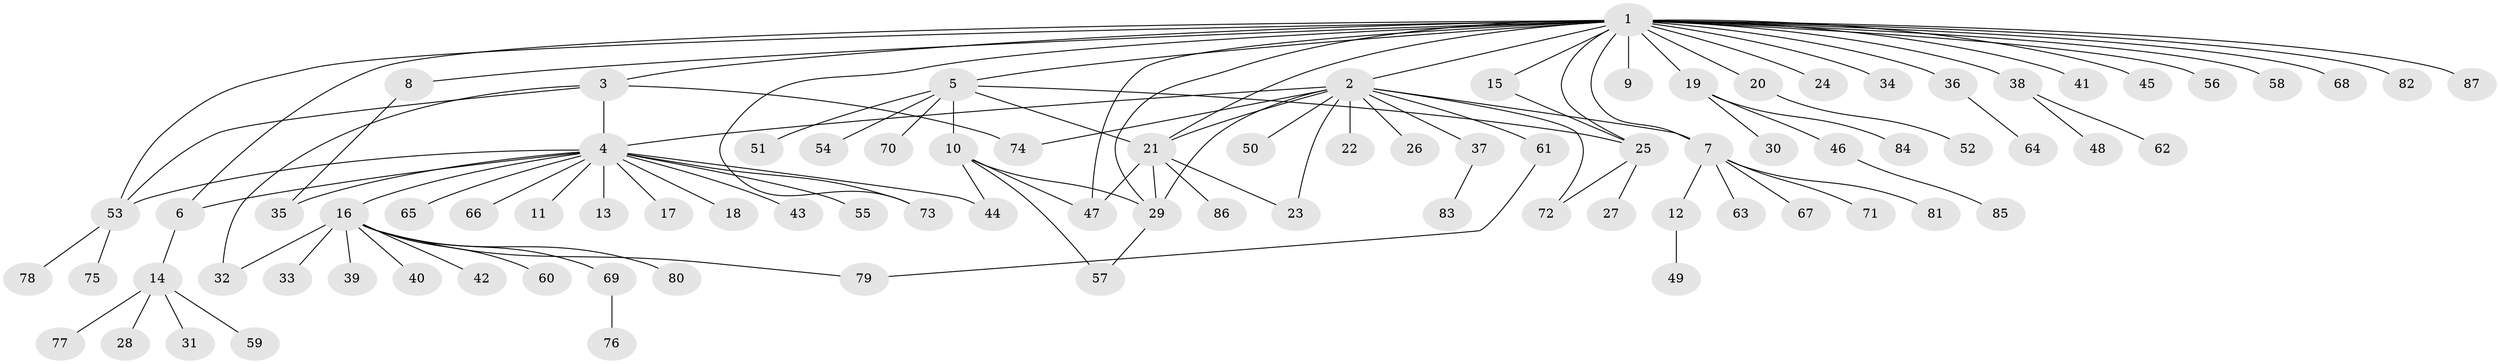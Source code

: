 // Generated by graph-tools (version 1.1) at 2025/11/02/27/25 16:11:10]
// undirected, 87 vertices, 109 edges
graph export_dot {
graph [start="1"]
  node [color=gray90,style=filled];
  1;
  2;
  3;
  4;
  5;
  6;
  7;
  8;
  9;
  10;
  11;
  12;
  13;
  14;
  15;
  16;
  17;
  18;
  19;
  20;
  21;
  22;
  23;
  24;
  25;
  26;
  27;
  28;
  29;
  30;
  31;
  32;
  33;
  34;
  35;
  36;
  37;
  38;
  39;
  40;
  41;
  42;
  43;
  44;
  45;
  46;
  47;
  48;
  49;
  50;
  51;
  52;
  53;
  54;
  55;
  56;
  57;
  58;
  59;
  60;
  61;
  62;
  63;
  64;
  65;
  66;
  67;
  68;
  69;
  70;
  71;
  72;
  73;
  74;
  75;
  76;
  77;
  78;
  79;
  80;
  81;
  82;
  83;
  84;
  85;
  86;
  87;
  1 -- 2;
  1 -- 3;
  1 -- 5;
  1 -- 6;
  1 -- 7;
  1 -- 8;
  1 -- 9;
  1 -- 15;
  1 -- 19;
  1 -- 20;
  1 -- 21;
  1 -- 24;
  1 -- 25;
  1 -- 29;
  1 -- 34;
  1 -- 36;
  1 -- 38;
  1 -- 41;
  1 -- 45;
  1 -- 47;
  1 -- 53;
  1 -- 56;
  1 -- 58;
  1 -- 68;
  1 -- 73;
  1 -- 82;
  1 -- 87;
  2 -- 4;
  2 -- 7;
  2 -- 21;
  2 -- 22;
  2 -- 23;
  2 -- 26;
  2 -- 29;
  2 -- 37;
  2 -- 50;
  2 -- 61;
  2 -- 72;
  2 -- 74;
  3 -- 4;
  3 -- 32;
  3 -- 53;
  3 -- 74;
  4 -- 6;
  4 -- 11;
  4 -- 13;
  4 -- 16;
  4 -- 17;
  4 -- 18;
  4 -- 35;
  4 -- 43;
  4 -- 44;
  4 -- 53;
  4 -- 55;
  4 -- 65;
  4 -- 66;
  4 -- 73;
  5 -- 10;
  5 -- 21;
  5 -- 25;
  5 -- 51;
  5 -- 54;
  5 -- 70;
  6 -- 14;
  7 -- 12;
  7 -- 63;
  7 -- 67;
  7 -- 71;
  7 -- 81;
  8 -- 35;
  10 -- 29;
  10 -- 44;
  10 -- 47;
  10 -- 57;
  12 -- 49;
  14 -- 28;
  14 -- 31;
  14 -- 59;
  14 -- 77;
  15 -- 25;
  16 -- 32;
  16 -- 33;
  16 -- 39;
  16 -- 40;
  16 -- 42;
  16 -- 60;
  16 -- 69;
  16 -- 79;
  16 -- 80;
  19 -- 30;
  19 -- 46;
  19 -- 84;
  20 -- 52;
  21 -- 23;
  21 -- 29;
  21 -- 47;
  21 -- 86;
  25 -- 27;
  25 -- 72;
  29 -- 57;
  36 -- 64;
  37 -- 83;
  38 -- 48;
  38 -- 62;
  46 -- 85;
  53 -- 75;
  53 -- 78;
  61 -- 79;
  69 -- 76;
}
